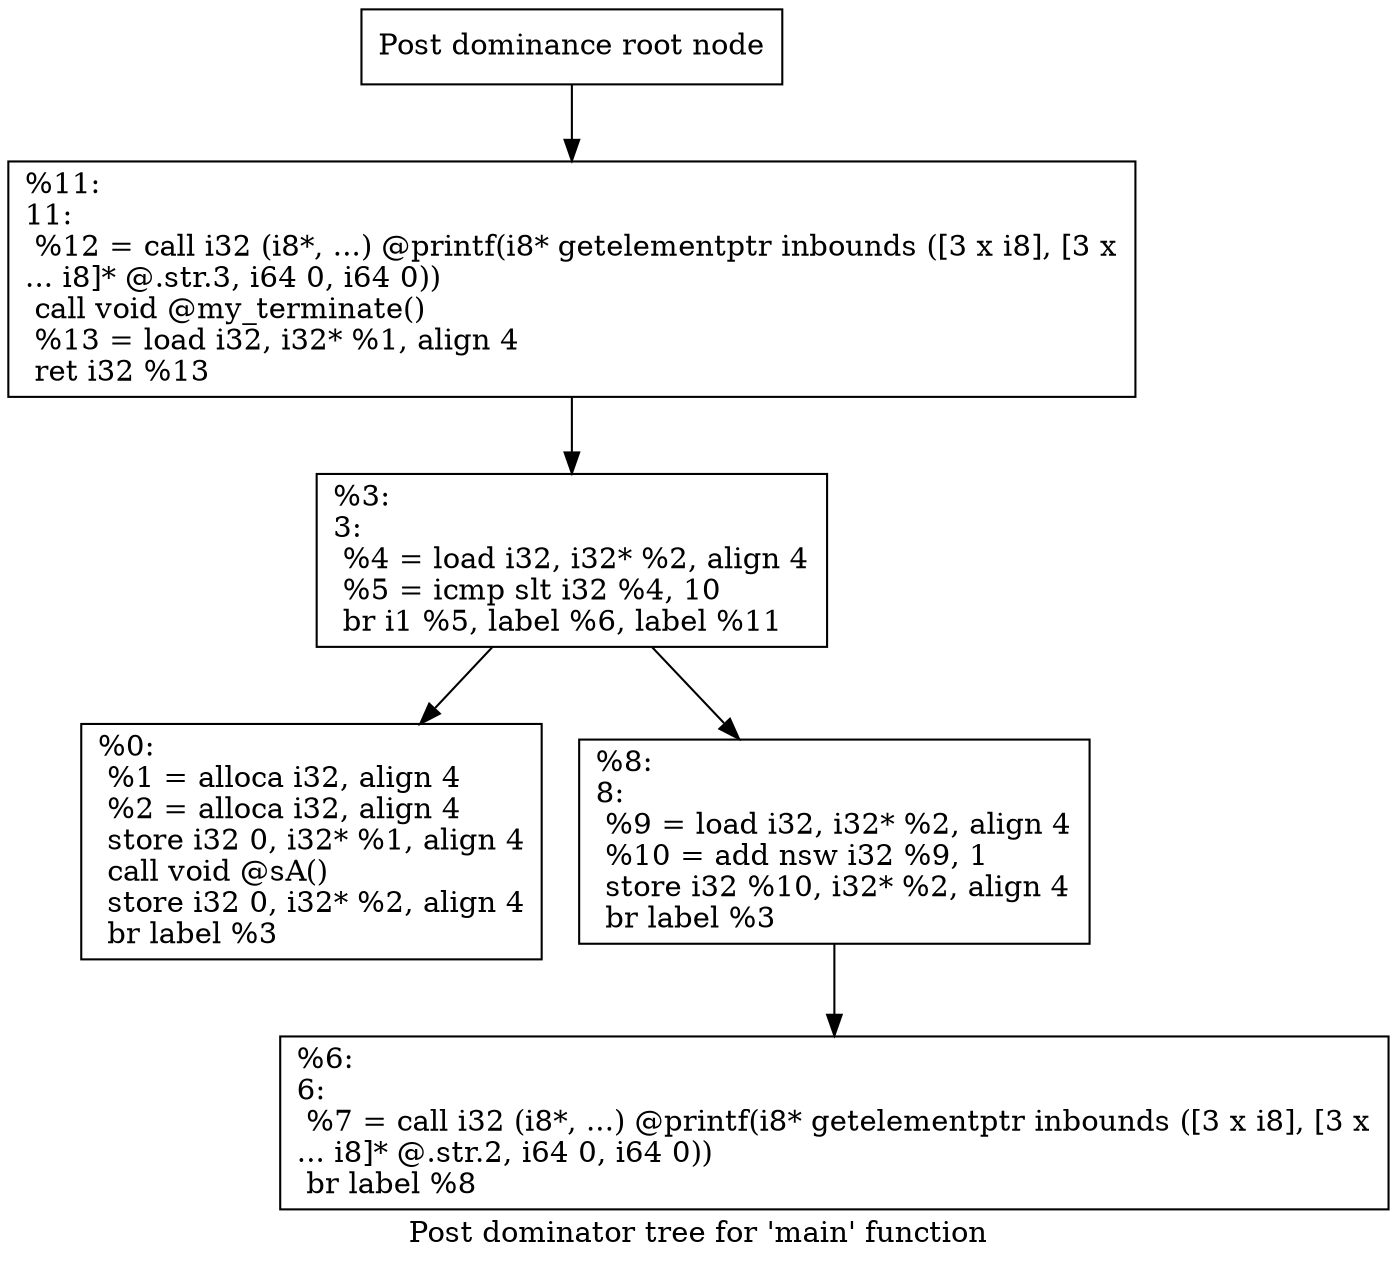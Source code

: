 digraph "Post dominator tree for 'main' function" {
	label="Post dominator tree for 'main' function";

	Node0xecd880 [shape=record,label="{Post dominance root node}"];
	Node0xecd880 -> Node0xecd360;
	Node0xecd360 [shape=record,label="{%11:\l11:                                               \l  %12 = call i32 (i8*, ...) @printf(i8* getelementptr inbounds ([3 x i8], [3 x\l... i8]* @.str.3, i64 0, i64 0))\l  call void @my_terminate()\l  %13 = load i32, i32* %1, align 4\l  ret i32 %13\l}"];
	Node0xecd360 -> Node0xece360;
	Node0xece360 [shape=record,label="{%3:\l3:                                                \l  %4 = load i32, i32* %2, align 4\l  %5 = icmp slt i32 %4, 10\l  br i1 %5, label %6, label %11\l}"];
	Node0xece360 -> Node0xece3a0;
	Node0xece360 -> Node0xece3e0;
	Node0xece3a0 [shape=record,label="{%0:\l  %1 = alloca i32, align 4\l  %2 = alloca i32, align 4\l  store i32 0, i32* %1, align 4\l  call void @sA()\l  store i32 0, i32* %2, align 4\l  br label %3\l}"];
	Node0xece3e0 [shape=record,label="{%8:\l8:                                                \l  %9 = load i32, i32* %2, align 4\l  %10 = add nsw i32 %9, 1\l  store i32 %10, i32* %2, align 4\l  br label %3\l}"];
	Node0xece3e0 -> Node0xf18360;
	Node0xf18360 [shape=record,label="{%6:\l6:                                                \l  %7 = call i32 (i8*, ...) @printf(i8* getelementptr inbounds ([3 x i8], [3 x\l... i8]* @.str.2, i64 0, i64 0))\l  br label %8\l}"];
}
